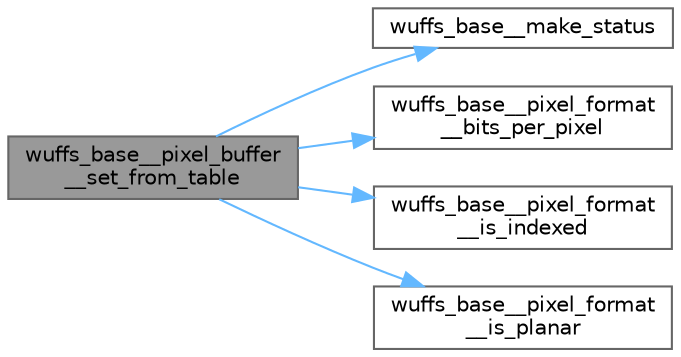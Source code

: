 digraph "wuffs_base__pixel_buffer__set_from_table"
{
 // LATEX_PDF_SIZE
  bgcolor="transparent";
  edge [fontname=Helvetica,fontsize=10,labelfontname=Helvetica,labelfontsize=10];
  node [fontname=Helvetica,fontsize=10,shape=box,height=0.2,width=0.4];
  rankdir="LR";
  Node1 [id="Node000001",label="wuffs_base__pixel_buffer\l__set_from_table",height=0.2,width=0.4,color="gray40", fillcolor="grey60", style="filled", fontcolor="black",tooltip=" "];
  Node1 -> Node2 [id="edge1_Node000001_Node000002",color="steelblue1",style="solid",tooltip=" "];
  Node2 [id="Node000002",label="wuffs_base__make_status",height=0.2,width=0.4,color="grey40", fillcolor="white", style="filled",URL="$wuffs-v0_83_8c.html#abf415145017be45d9598bb8977e4b0ee",tooltip=" "];
  Node1 -> Node3 [id="edge2_Node000001_Node000003",color="steelblue1",style="solid",tooltip=" "];
  Node3 [id="Node000003",label="wuffs_base__pixel_format\l__bits_per_pixel",height=0.2,width=0.4,color="grey40", fillcolor="white", style="filled",URL="$wuffs-v0_83_8c.html#a25648a08376355264061fa84cb465f27",tooltip=" "];
  Node1 -> Node4 [id="edge3_Node000001_Node000004",color="steelblue1",style="solid",tooltip=" "];
  Node4 [id="Node000004",label="wuffs_base__pixel_format\l__is_indexed",height=0.2,width=0.4,color="grey40", fillcolor="white", style="filled",URL="$wuffs-v0_83_8c.html#a2ae9a1c922cc1b3a5df8d69588682fb1",tooltip=" "];
  Node1 -> Node5 [id="edge4_Node000001_Node000005",color="steelblue1",style="solid",tooltip=" "];
  Node5 [id="Node000005",label="wuffs_base__pixel_format\l__is_planar",height=0.2,width=0.4,color="grey40", fillcolor="white", style="filled",URL="$wuffs-v0_83_8c.html#a98e6ab25267903c352474a6b2faced0c",tooltip=" "];
}
